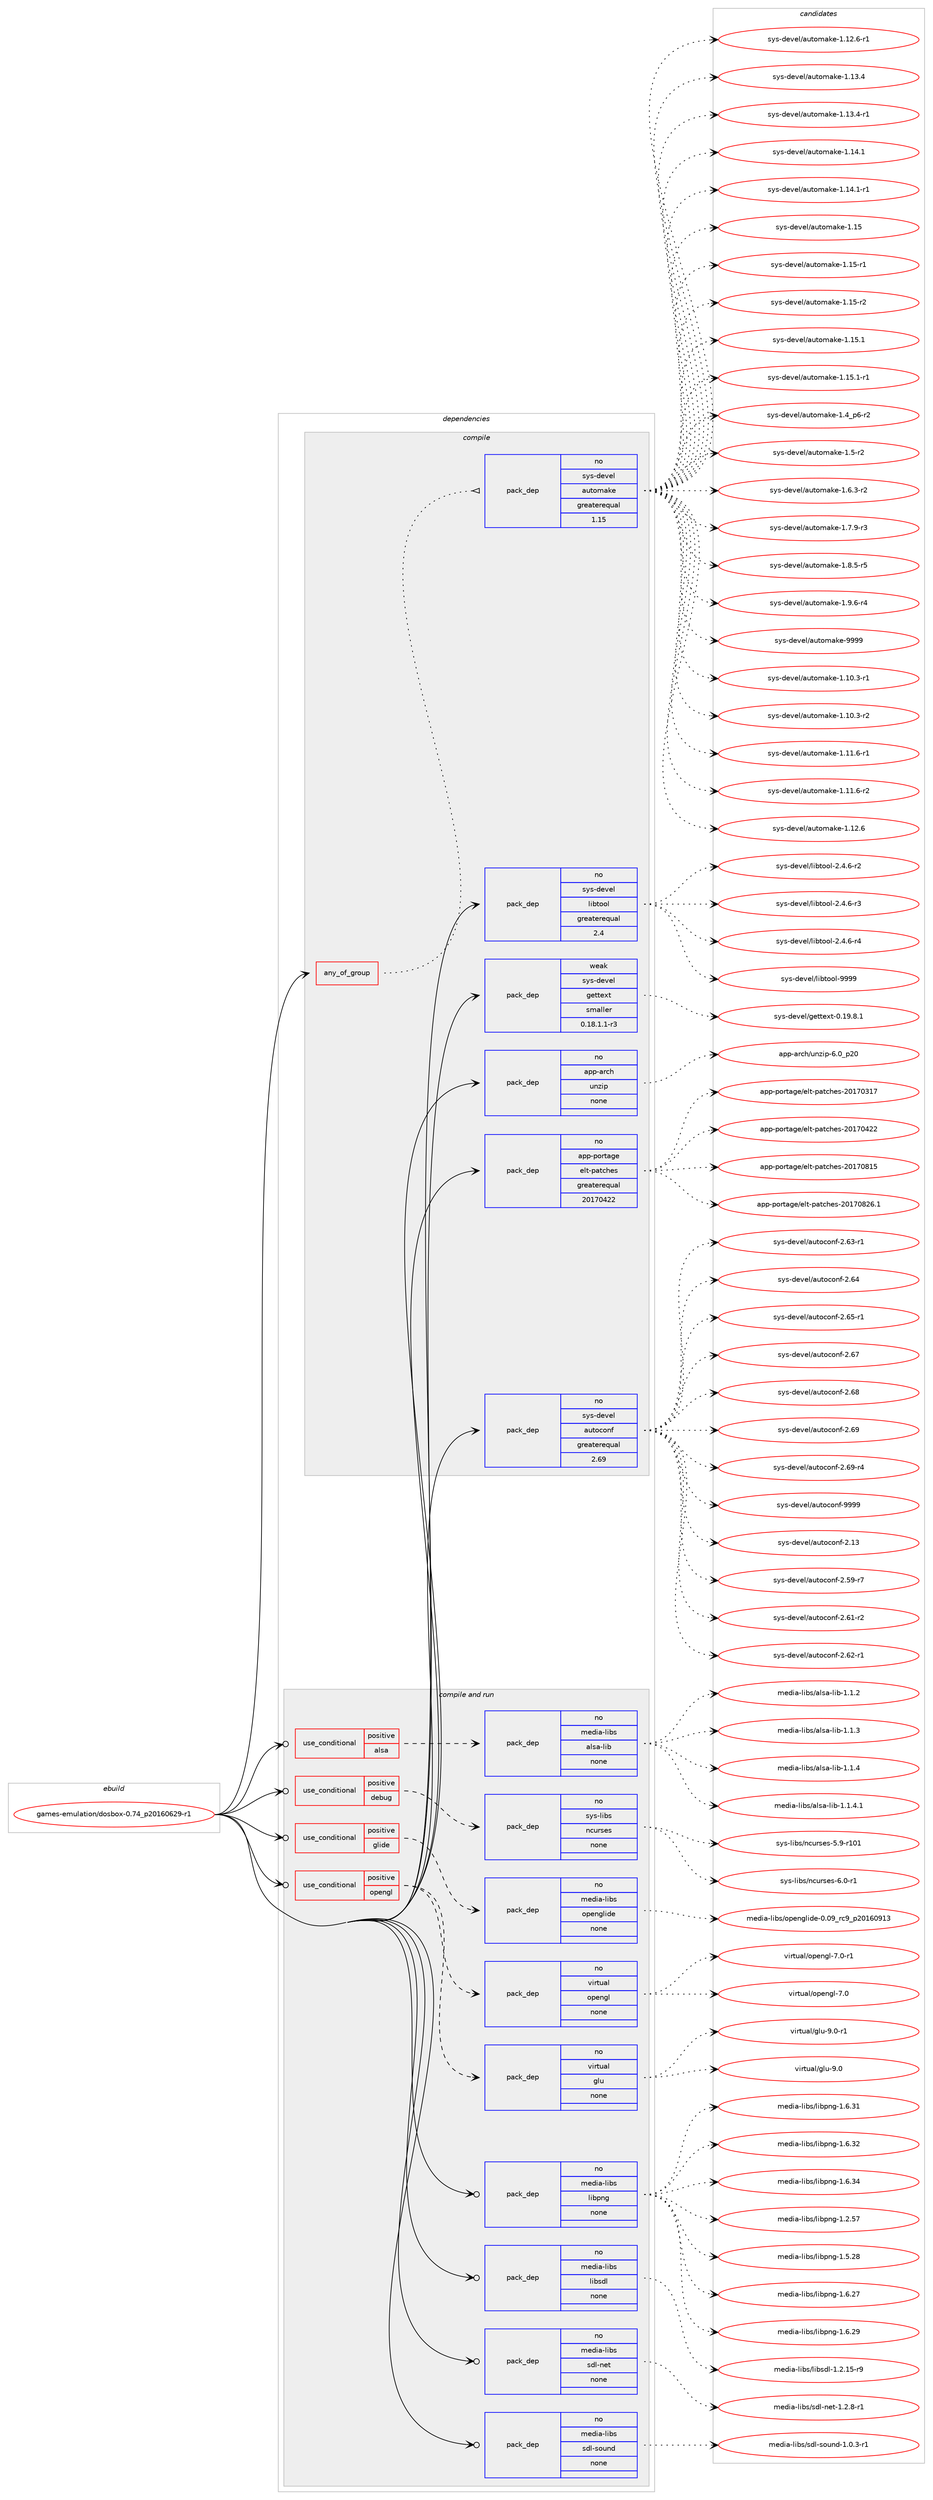 digraph prolog {

# *************
# Graph options
# *************

newrank=true;
concentrate=true;
compound=true;
graph [rankdir=LR,fontname=Helvetica,fontsize=10,ranksep=1.5];#, ranksep=2.5, nodesep=0.2];
edge  [arrowhead=vee];
node  [fontname=Helvetica,fontsize=10];

# **********
# The ebuild
# **********

subgraph cluster_leftcol {
color=gray;
rank=same;
label=<<i>ebuild</i>>;
id [label="games-emulation/dosbox-0.74_p20160629-r1", color=red, width=4, href="../games-emulation/dosbox-0.74_p20160629-r1.svg"];
}

# ****************
# The dependencies
# ****************

subgraph cluster_midcol {
color=gray;
label=<<i>dependencies</i>>;
subgraph cluster_compile {
fillcolor="#eeeeee";
style=filled;
label=<<i>compile</i>>;
subgraph any4406 {
dependency296284 [label=<<TABLE BORDER="0" CELLBORDER="1" CELLSPACING="0" CELLPADDING="4"><TR><TD CELLPADDING="10">any_of_group</TD></TR></TABLE>>, shape=none, color=red];subgraph pack211902 {
dependency296285 [label=<<TABLE BORDER="0" CELLBORDER="1" CELLSPACING="0" CELLPADDING="4" WIDTH="220"><TR><TD ROWSPAN="6" CELLPADDING="30">pack_dep</TD></TR><TR><TD WIDTH="110">no</TD></TR><TR><TD>sys-devel</TD></TR><TR><TD>automake</TD></TR><TR><TD>greaterequal</TD></TR><TR><TD>1.15</TD></TR></TABLE>>, shape=none, color=blue];
}
dependency296284:e -> dependency296285:w [weight=20,style="dotted",arrowhead="oinv"];
}
id:e -> dependency296284:w [weight=20,style="solid",arrowhead="vee"];
subgraph pack211903 {
dependency296286 [label=<<TABLE BORDER="0" CELLBORDER="1" CELLSPACING="0" CELLPADDING="4" WIDTH="220"><TR><TD ROWSPAN="6" CELLPADDING="30">pack_dep</TD></TR><TR><TD WIDTH="110">no</TD></TR><TR><TD>app-arch</TD></TR><TR><TD>unzip</TD></TR><TR><TD>none</TD></TR><TR><TD></TD></TR></TABLE>>, shape=none, color=blue];
}
id:e -> dependency296286:w [weight=20,style="solid",arrowhead="vee"];
subgraph pack211904 {
dependency296287 [label=<<TABLE BORDER="0" CELLBORDER="1" CELLSPACING="0" CELLPADDING="4" WIDTH="220"><TR><TD ROWSPAN="6" CELLPADDING="30">pack_dep</TD></TR><TR><TD WIDTH="110">no</TD></TR><TR><TD>app-portage</TD></TR><TR><TD>elt-patches</TD></TR><TR><TD>greaterequal</TD></TR><TR><TD>20170422</TD></TR></TABLE>>, shape=none, color=blue];
}
id:e -> dependency296287:w [weight=20,style="solid",arrowhead="vee"];
subgraph pack211905 {
dependency296288 [label=<<TABLE BORDER="0" CELLBORDER="1" CELLSPACING="0" CELLPADDING="4" WIDTH="220"><TR><TD ROWSPAN="6" CELLPADDING="30">pack_dep</TD></TR><TR><TD WIDTH="110">no</TD></TR><TR><TD>sys-devel</TD></TR><TR><TD>autoconf</TD></TR><TR><TD>greaterequal</TD></TR><TR><TD>2.69</TD></TR></TABLE>>, shape=none, color=blue];
}
id:e -> dependency296288:w [weight=20,style="solid",arrowhead="vee"];
subgraph pack211906 {
dependency296289 [label=<<TABLE BORDER="0" CELLBORDER="1" CELLSPACING="0" CELLPADDING="4" WIDTH="220"><TR><TD ROWSPAN="6" CELLPADDING="30">pack_dep</TD></TR><TR><TD WIDTH="110">no</TD></TR><TR><TD>sys-devel</TD></TR><TR><TD>libtool</TD></TR><TR><TD>greaterequal</TD></TR><TR><TD>2.4</TD></TR></TABLE>>, shape=none, color=blue];
}
id:e -> dependency296289:w [weight=20,style="solid",arrowhead="vee"];
subgraph pack211907 {
dependency296290 [label=<<TABLE BORDER="0" CELLBORDER="1" CELLSPACING="0" CELLPADDING="4" WIDTH="220"><TR><TD ROWSPAN="6" CELLPADDING="30">pack_dep</TD></TR><TR><TD WIDTH="110">weak</TD></TR><TR><TD>sys-devel</TD></TR><TR><TD>gettext</TD></TR><TR><TD>smaller</TD></TR><TR><TD>0.18.1.1-r3</TD></TR></TABLE>>, shape=none, color=blue];
}
id:e -> dependency296290:w [weight=20,style="solid",arrowhead="vee"];
}
subgraph cluster_compileandrun {
fillcolor="#eeeeee";
style=filled;
label=<<i>compile and run</i>>;
subgraph cond79923 {
dependency296291 [label=<<TABLE BORDER="0" CELLBORDER="1" CELLSPACING="0" CELLPADDING="4"><TR><TD ROWSPAN="3" CELLPADDING="10">use_conditional</TD></TR><TR><TD>positive</TD></TR><TR><TD>alsa</TD></TR></TABLE>>, shape=none, color=red];
subgraph pack211908 {
dependency296292 [label=<<TABLE BORDER="0" CELLBORDER="1" CELLSPACING="0" CELLPADDING="4" WIDTH="220"><TR><TD ROWSPAN="6" CELLPADDING="30">pack_dep</TD></TR><TR><TD WIDTH="110">no</TD></TR><TR><TD>media-libs</TD></TR><TR><TD>alsa-lib</TD></TR><TR><TD>none</TD></TR><TR><TD></TD></TR></TABLE>>, shape=none, color=blue];
}
dependency296291:e -> dependency296292:w [weight=20,style="dashed",arrowhead="vee"];
}
id:e -> dependency296291:w [weight=20,style="solid",arrowhead="odotvee"];
subgraph cond79924 {
dependency296293 [label=<<TABLE BORDER="0" CELLBORDER="1" CELLSPACING="0" CELLPADDING="4"><TR><TD ROWSPAN="3" CELLPADDING="10">use_conditional</TD></TR><TR><TD>positive</TD></TR><TR><TD>debug</TD></TR></TABLE>>, shape=none, color=red];
subgraph pack211909 {
dependency296294 [label=<<TABLE BORDER="0" CELLBORDER="1" CELLSPACING="0" CELLPADDING="4" WIDTH="220"><TR><TD ROWSPAN="6" CELLPADDING="30">pack_dep</TD></TR><TR><TD WIDTH="110">no</TD></TR><TR><TD>sys-libs</TD></TR><TR><TD>ncurses</TD></TR><TR><TD>none</TD></TR><TR><TD></TD></TR></TABLE>>, shape=none, color=blue];
}
dependency296293:e -> dependency296294:w [weight=20,style="dashed",arrowhead="vee"];
}
id:e -> dependency296293:w [weight=20,style="solid",arrowhead="odotvee"];
subgraph cond79925 {
dependency296295 [label=<<TABLE BORDER="0" CELLBORDER="1" CELLSPACING="0" CELLPADDING="4"><TR><TD ROWSPAN="3" CELLPADDING="10">use_conditional</TD></TR><TR><TD>positive</TD></TR><TR><TD>glide</TD></TR></TABLE>>, shape=none, color=red];
subgraph pack211910 {
dependency296296 [label=<<TABLE BORDER="0" CELLBORDER="1" CELLSPACING="0" CELLPADDING="4" WIDTH="220"><TR><TD ROWSPAN="6" CELLPADDING="30">pack_dep</TD></TR><TR><TD WIDTH="110">no</TD></TR><TR><TD>media-libs</TD></TR><TR><TD>openglide</TD></TR><TR><TD>none</TD></TR><TR><TD></TD></TR></TABLE>>, shape=none, color=blue];
}
dependency296295:e -> dependency296296:w [weight=20,style="dashed",arrowhead="vee"];
}
id:e -> dependency296295:w [weight=20,style="solid",arrowhead="odotvee"];
subgraph cond79926 {
dependency296297 [label=<<TABLE BORDER="0" CELLBORDER="1" CELLSPACING="0" CELLPADDING="4"><TR><TD ROWSPAN="3" CELLPADDING="10">use_conditional</TD></TR><TR><TD>positive</TD></TR><TR><TD>opengl</TD></TR></TABLE>>, shape=none, color=red];
subgraph pack211911 {
dependency296298 [label=<<TABLE BORDER="0" CELLBORDER="1" CELLSPACING="0" CELLPADDING="4" WIDTH="220"><TR><TD ROWSPAN="6" CELLPADDING="30">pack_dep</TD></TR><TR><TD WIDTH="110">no</TD></TR><TR><TD>virtual</TD></TR><TR><TD>glu</TD></TR><TR><TD>none</TD></TR><TR><TD></TD></TR></TABLE>>, shape=none, color=blue];
}
dependency296297:e -> dependency296298:w [weight=20,style="dashed",arrowhead="vee"];
subgraph pack211912 {
dependency296299 [label=<<TABLE BORDER="0" CELLBORDER="1" CELLSPACING="0" CELLPADDING="4" WIDTH="220"><TR><TD ROWSPAN="6" CELLPADDING="30">pack_dep</TD></TR><TR><TD WIDTH="110">no</TD></TR><TR><TD>virtual</TD></TR><TR><TD>opengl</TD></TR><TR><TD>none</TD></TR><TR><TD></TD></TR></TABLE>>, shape=none, color=blue];
}
dependency296297:e -> dependency296299:w [weight=20,style="dashed",arrowhead="vee"];
}
id:e -> dependency296297:w [weight=20,style="solid",arrowhead="odotvee"];
subgraph pack211913 {
dependency296300 [label=<<TABLE BORDER="0" CELLBORDER="1" CELLSPACING="0" CELLPADDING="4" WIDTH="220"><TR><TD ROWSPAN="6" CELLPADDING="30">pack_dep</TD></TR><TR><TD WIDTH="110">no</TD></TR><TR><TD>media-libs</TD></TR><TR><TD>libpng</TD></TR><TR><TD>none</TD></TR><TR><TD></TD></TR></TABLE>>, shape=none, color=blue];
}
id:e -> dependency296300:w [weight=20,style="solid",arrowhead="odotvee"];
subgraph pack211914 {
dependency296301 [label=<<TABLE BORDER="0" CELLBORDER="1" CELLSPACING="0" CELLPADDING="4" WIDTH="220"><TR><TD ROWSPAN="6" CELLPADDING="30">pack_dep</TD></TR><TR><TD WIDTH="110">no</TD></TR><TR><TD>media-libs</TD></TR><TR><TD>libsdl</TD></TR><TR><TD>none</TD></TR><TR><TD></TD></TR></TABLE>>, shape=none, color=blue];
}
id:e -> dependency296301:w [weight=20,style="solid",arrowhead="odotvee"];
subgraph pack211915 {
dependency296302 [label=<<TABLE BORDER="0" CELLBORDER="1" CELLSPACING="0" CELLPADDING="4" WIDTH="220"><TR><TD ROWSPAN="6" CELLPADDING="30">pack_dep</TD></TR><TR><TD WIDTH="110">no</TD></TR><TR><TD>media-libs</TD></TR><TR><TD>sdl-net</TD></TR><TR><TD>none</TD></TR><TR><TD></TD></TR></TABLE>>, shape=none, color=blue];
}
id:e -> dependency296302:w [weight=20,style="solid",arrowhead="odotvee"];
subgraph pack211916 {
dependency296303 [label=<<TABLE BORDER="0" CELLBORDER="1" CELLSPACING="0" CELLPADDING="4" WIDTH="220"><TR><TD ROWSPAN="6" CELLPADDING="30">pack_dep</TD></TR><TR><TD WIDTH="110">no</TD></TR><TR><TD>media-libs</TD></TR><TR><TD>sdl-sound</TD></TR><TR><TD>none</TD></TR><TR><TD></TD></TR></TABLE>>, shape=none, color=blue];
}
id:e -> dependency296303:w [weight=20,style="solid",arrowhead="odotvee"];
}
subgraph cluster_run {
fillcolor="#eeeeee";
style=filled;
label=<<i>run</i>>;
}
}

# **************
# The candidates
# **************

subgraph cluster_choices {
rank=same;
color=gray;
label=<<i>candidates</i>>;

subgraph choice211902 {
color=black;
nodesep=1;
choice11512111545100101118101108479711711611110997107101454946494846514511449 [label="sys-devel/automake-1.10.3-r1", color=red, width=4,href="../sys-devel/automake-1.10.3-r1.svg"];
choice11512111545100101118101108479711711611110997107101454946494846514511450 [label="sys-devel/automake-1.10.3-r2", color=red, width=4,href="../sys-devel/automake-1.10.3-r2.svg"];
choice11512111545100101118101108479711711611110997107101454946494946544511449 [label="sys-devel/automake-1.11.6-r1", color=red, width=4,href="../sys-devel/automake-1.11.6-r1.svg"];
choice11512111545100101118101108479711711611110997107101454946494946544511450 [label="sys-devel/automake-1.11.6-r2", color=red, width=4,href="../sys-devel/automake-1.11.6-r2.svg"];
choice1151211154510010111810110847971171161111099710710145494649504654 [label="sys-devel/automake-1.12.6", color=red, width=4,href="../sys-devel/automake-1.12.6.svg"];
choice11512111545100101118101108479711711611110997107101454946495046544511449 [label="sys-devel/automake-1.12.6-r1", color=red, width=4,href="../sys-devel/automake-1.12.6-r1.svg"];
choice1151211154510010111810110847971171161111099710710145494649514652 [label="sys-devel/automake-1.13.4", color=red, width=4,href="../sys-devel/automake-1.13.4.svg"];
choice11512111545100101118101108479711711611110997107101454946495146524511449 [label="sys-devel/automake-1.13.4-r1", color=red, width=4,href="../sys-devel/automake-1.13.4-r1.svg"];
choice1151211154510010111810110847971171161111099710710145494649524649 [label="sys-devel/automake-1.14.1", color=red, width=4,href="../sys-devel/automake-1.14.1.svg"];
choice11512111545100101118101108479711711611110997107101454946495246494511449 [label="sys-devel/automake-1.14.1-r1", color=red, width=4,href="../sys-devel/automake-1.14.1-r1.svg"];
choice115121115451001011181011084797117116111109971071014549464953 [label="sys-devel/automake-1.15", color=red, width=4,href="../sys-devel/automake-1.15.svg"];
choice1151211154510010111810110847971171161111099710710145494649534511449 [label="sys-devel/automake-1.15-r1", color=red, width=4,href="../sys-devel/automake-1.15-r1.svg"];
choice1151211154510010111810110847971171161111099710710145494649534511450 [label="sys-devel/automake-1.15-r2", color=red, width=4,href="../sys-devel/automake-1.15-r2.svg"];
choice1151211154510010111810110847971171161111099710710145494649534649 [label="sys-devel/automake-1.15.1", color=red, width=4,href="../sys-devel/automake-1.15.1.svg"];
choice11512111545100101118101108479711711611110997107101454946495346494511449 [label="sys-devel/automake-1.15.1-r1", color=red, width=4,href="../sys-devel/automake-1.15.1-r1.svg"];
choice115121115451001011181011084797117116111109971071014549465295112544511450 [label="sys-devel/automake-1.4_p6-r2", color=red, width=4,href="../sys-devel/automake-1.4_p6-r2.svg"];
choice11512111545100101118101108479711711611110997107101454946534511450 [label="sys-devel/automake-1.5-r2", color=red, width=4,href="../sys-devel/automake-1.5-r2.svg"];
choice115121115451001011181011084797117116111109971071014549465446514511450 [label="sys-devel/automake-1.6.3-r2", color=red, width=4,href="../sys-devel/automake-1.6.3-r2.svg"];
choice115121115451001011181011084797117116111109971071014549465546574511451 [label="sys-devel/automake-1.7.9-r3", color=red, width=4,href="../sys-devel/automake-1.7.9-r3.svg"];
choice115121115451001011181011084797117116111109971071014549465646534511453 [label="sys-devel/automake-1.8.5-r5", color=red, width=4,href="../sys-devel/automake-1.8.5-r5.svg"];
choice115121115451001011181011084797117116111109971071014549465746544511452 [label="sys-devel/automake-1.9.6-r4", color=red, width=4,href="../sys-devel/automake-1.9.6-r4.svg"];
choice115121115451001011181011084797117116111109971071014557575757 [label="sys-devel/automake-9999", color=red, width=4,href="../sys-devel/automake-9999.svg"];
dependency296285:e -> choice11512111545100101118101108479711711611110997107101454946494846514511449:w [style=dotted,weight="100"];
dependency296285:e -> choice11512111545100101118101108479711711611110997107101454946494846514511450:w [style=dotted,weight="100"];
dependency296285:e -> choice11512111545100101118101108479711711611110997107101454946494946544511449:w [style=dotted,weight="100"];
dependency296285:e -> choice11512111545100101118101108479711711611110997107101454946494946544511450:w [style=dotted,weight="100"];
dependency296285:e -> choice1151211154510010111810110847971171161111099710710145494649504654:w [style=dotted,weight="100"];
dependency296285:e -> choice11512111545100101118101108479711711611110997107101454946495046544511449:w [style=dotted,weight="100"];
dependency296285:e -> choice1151211154510010111810110847971171161111099710710145494649514652:w [style=dotted,weight="100"];
dependency296285:e -> choice11512111545100101118101108479711711611110997107101454946495146524511449:w [style=dotted,weight="100"];
dependency296285:e -> choice1151211154510010111810110847971171161111099710710145494649524649:w [style=dotted,weight="100"];
dependency296285:e -> choice11512111545100101118101108479711711611110997107101454946495246494511449:w [style=dotted,weight="100"];
dependency296285:e -> choice115121115451001011181011084797117116111109971071014549464953:w [style=dotted,weight="100"];
dependency296285:e -> choice1151211154510010111810110847971171161111099710710145494649534511449:w [style=dotted,weight="100"];
dependency296285:e -> choice1151211154510010111810110847971171161111099710710145494649534511450:w [style=dotted,weight="100"];
dependency296285:e -> choice1151211154510010111810110847971171161111099710710145494649534649:w [style=dotted,weight="100"];
dependency296285:e -> choice11512111545100101118101108479711711611110997107101454946495346494511449:w [style=dotted,weight="100"];
dependency296285:e -> choice115121115451001011181011084797117116111109971071014549465295112544511450:w [style=dotted,weight="100"];
dependency296285:e -> choice11512111545100101118101108479711711611110997107101454946534511450:w [style=dotted,weight="100"];
dependency296285:e -> choice115121115451001011181011084797117116111109971071014549465446514511450:w [style=dotted,weight="100"];
dependency296285:e -> choice115121115451001011181011084797117116111109971071014549465546574511451:w [style=dotted,weight="100"];
dependency296285:e -> choice115121115451001011181011084797117116111109971071014549465646534511453:w [style=dotted,weight="100"];
dependency296285:e -> choice115121115451001011181011084797117116111109971071014549465746544511452:w [style=dotted,weight="100"];
dependency296285:e -> choice115121115451001011181011084797117116111109971071014557575757:w [style=dotted,weight="100"];
}
subgraph choice211903 {
color=black;
nodesep=1;
choice971121124597114991044711711012210511245544648951125048 [label="app-arch/unzip-6.0_p20", color=red, width=4,href="../app-arch/unzip-6.0_p20.svg"];
dependency296286:e -> choice971121124597114991044711711012210511245544648951125048:w [style=dotted,weight="100"];
}
subgraph choice211904 {
color=black;
nodesep=1;
choice97112112451121111141169710310147101108116451129711699104101115455048495548514955 [label="app-portage/elt-patches-20170317", color=red, width=4,href="../app-portage/elt-patches-20170317.svg"];
choice97112112451121111141169710310147101108116451129711699104101115455048495548525050 [label="app-portage/elt-patches-20170422", color=red, width=4,href="../app-portage/elt-patches-20170422.svg"];
choice97112112451121111141169710310147101108116451129711699104101115455048495548564953 [label="app-portage/elt-patches-20170815", color=red, width=4,href="../app-portage/elt-patches-20170815.svg"];
choice971121124511211111411697103101471011081164511297116991041011154550484955485650544649 [label="app-portage/elt-patches-20170826.1", color=red, width=4,href="../app-portage/elt-patches-20170826.1.svg"];
dependency296287:e -> choice97112112451121111141169710310147101108116451129711699104101115455048495548514955:w [style=dotted,weight="100"];
dependency296287:e -> choice97112112451121111141169710310147101108116451129711699104101115455048495548525050:w [style=dotted,weight="100"];
dependency296287:e -> choice97112112451121111141169710310147101108116451129711699104101115455048495548564953:w [style=dotted,weight="100"];
dependency296287:e -> choice971121124511211111411697103101471011081164511297116991041011154550484955485650544649:w [style=dotted,weight="100"];
}
subgraph choice211905 {
color=black;
nodesep=1;
choice115121115451001011181011084797117116111991111101024550464951 [label="sys-devel/autoconf-2.13", color=red, width=4,href="../sys-devel/autoconf-2.13.svg"];
choice1151211154510010111810110847971171161119911111010245504653574511455 [label="sys-devel/autoconf-2.59-r7", color=red, width=4,href="../sys-devel/autoconf-2.59-r7.svg"];
choice1151211154510010111810110847971171161119911111010245504654494511450 [label="sys-devel/autoconf-2.61-r2", color=red, width=4,href="../sys-devel/autoconf-2.61-r2.svg"];
choice1151211154510010111810110847971171161119911111010245504654504511449 [label="sys-devel/autoconf-2.62-r1", color=red, width=4,href="../sys-devel/autoconf-2.62-r1.svg"];
choice1151211154510010111810110847971171161119911111010245504654514511449 [label="sys-devel/autoconf-2.63-r1", color=red, width=4,href="../sys-devel/autoconf-2.63-r1.svg"];
choice115121115451001011181011084797117116111991111101024550465452 [label="sys-devel/autoconf-2.64", color=red, width=4,href="../sys-devel/autoconf-2.64.svg"];
choice1151211154510010111810110847971171161119911111010245504654534511449 [label="sys-devel/autoconf-2.65-r1", color=red, width=4,href="../sys-devel/autoconf-2.65-r1.svg"];
choice115121115451001011181011084797117116111991111101024550465455 [label="sys-devel/autoconf-2.67", color=red, width=4,href="../sys-devel/autoconf-2.67.svg"];
choice115121115451001011181011084797117116111991111101024550465456 [label="sys-devel/autoconf-2.68", color=red, width=4,href="../sys-devel/autoconf-2.68.svg"];
choice115121115451001011181011084797117116111991111101024550465457 [label="sys-devel/autoconf-2.69", color=red, width=4,href="../sys-devel/autoconf-2.69.svg"];
choice1151211154510010111810110847971171161119911111010245504654574511452 [label="sys-devel/autoconf-2.69-r4", color=red, width=4,href="../sys-devel/autoconf-2.69-r4.svg"];
choice115121115451001011181011084797117116111991111101024557575757 [label="sys-devel/autoconf-9999", color=red, width=4,href="../sys-devel/autoconf-9999.svg"];
dependency296288:e -> choice115121115451001011181011084797117116111991111101024550464951:w [style=dotted,weight="100"];
dependency296288:e -> choice1151211154510010111810110847971171161119911111010245504653574511455:w [style=dotted,weight="100"];
dependency296288:e -> choice1151211154510010111810110847971171161119911111010245504654494511450:w [style=dotted,weight="100"];
dependency296288:e -> choice1151211154510010111810110847971171161119911111010245504654504511449:w [style=dotted,weight="100"];
dependency296288:e -> choice1151211154510010111810110847971171161119911111010245504654514511449:w [style=dotted,weight="100"];
dependency296288:e -> choice115121115451001011181011084797117116111991111101024550465452:w [style=dotted,weight="100"];
dependency296288:e -> choice1151211154510010111810110847971171161119911111010245504654534511449:w [style=dotted,weight="100"];
dependency296288:e -> choice115121115451001011181011084797117116111991111101024550465455:w [style=dotted,weight="100"];
dependency296288:e -> choice115121115451001011181011084797117116111991111101024550465456:w [style=dotted,weight="100"];
dependency296288:e -> choice115121115451001011181011084797117116111991111101024550465457:w [style=dotted,weight="100"];
dependency296288:e -> choice1151211154510010111810110847971171161119911111010245504654574511452:w [style=dotted,weight="100"];
dependency296288:e -> choice115121115451001011181011084797117116111991111101024557575757:w [style=dotted,weight="100"];
}
subgraph choice211906 {
color=black;
nodesep=1;
choice1151211154510010111810110847108105981161111111084550465246544511450 [label="sys-devel/libtool-2.4.6-r2", color=red, width=4,href="../sys-devel/libtool-2.4.6-r2.svg"];
choice1151211154510010111810110847108105981161111111084550465246544511451 [label="sys-devel/libtool-2.4.6-r3", color=red, width=4,href="../sys-devel/libtool-2.4.6-r3.svg"];
choice1151211154510010111810110847108105981161111111084550465246544511452 [label="sys-devel/libtool-2.4.6-r4", color=red, width=4,href="../sys-devel/libtool-2.4.6-r4.svg"];
choice1151211154510010111810110847108105981161111111084557575757 [label="sys-devel/libtool-9999", color=red, width=4,href="../sys-devel/libtool-9999.svg"];
dependency296289:e -> choice1151211154510010111810110847108105981161111111084550465246544511450:w [style=dotted,weight="100"];
dependency296289:e -> choice1151211154510010111810110847108105981161111111084550465246544511451:w [style=dotted,weight="100"];
dependency296289:e -> choice1151211154510010111810110847108105981161111111084550465246544511452:w [style=dotted,weight="100"];
dependency296289:e -> choice1151211154510010111810110847108105981161111111084557575757:w [style=dotted,weight="100"];
}
subgraph choice211907 {
color=black;
nodesep=1;
choice1151211154510010111810110847103101116116101120116454846495746564649 [label="sys-devel/gettext-0.19.8.1", color=red, width=4,href="../sys-devel/gettext-0.19.8.1.svg"];
dependency296290:e -> choice1151211154510010111810110847103101116116101120116454846495746564649:w [style=dotted,weight="100"];
}
subgraph choice211908 {
color=black;
nodesep=1;
choice1091011001059745108105981154797108115974510810598454946494650 [label="media-libs/alsa-lib-1.1.2", color=red, width=4,href="../media-libs/alsa-lib-1.1.2.svg"];
choice1091011001059745108105981154797108115974510810598454946494651 [label="media-libs/alsa-lib-1.1.3", color=red, width=4,href="../media-libs/alsa-lib-1.1.3.svg"];
choice1091011001059745108105981154797108115974510810598454946494652 [label="media-libs/alsa-lib-1.1.4", color=red, width=4,href="../media-libs/alsa-lib-1.1.4.svg"];
choice10910110010597451081059811547971081159745108105984549464946524649 [label="media-libs/alsa-lib-1.1.4.1", color=red, width=4,href="../media-libs/alsa-lib-1.1.4.1.svg"];
dependency296292:e -> choice1091011001059745108105981154797108115974510810598454946494650:w [style=dotted,weight="100"];
dependency296292:e -> choice1091011001059745108105981154797108115974510810598454946494651:w [style=dotted,weight="100"];
dependency296292:e -> choice1091011001059745108105981154797108115974510810598454946494652:w [style=dotted,weight="100"];
dependency296292:e -> choice10910110010597451081059811547971081159745108105984549464946524649:w [style=dotted,weight="100"];
}
subgraph choice211909 {
color=black;
nodesep=1;
choice115121115451081059811547110991171141151011154553465745114494849 [label="sys-libs/ncurses-5.9-r101", color=red, width=4,href="../sys-libs/ncurses-5.9-r101.svg"];
choice11512111545108105981154711099117114115101115455446484511449 [label="sys-libs/ncurses-6.0-r1", color=red, width=4,href="../sys-libs/ncurses-6.0-r1.svg"];
dependency296294:e -> choice115121115451081059811547110991171141151011154553465745114494849:w [style=dotted,weight="100"];
dependency296294:e -> choice11512111545108105981154711099117114115101115455446484511449:w [style=dotted,weight="100"];
}
subgraph choice211910 {
color=black;
nodesep=1;
choice109101100105974510810598115471111121011101031081051001014548464857951149957951125048495448574951 [label="media-libs/openglide-0.09_rc9_p20160913", color=red, width=4,href="../media-libs/openglide-0.09_rc9_p20160913.svg"];
dependency296296:e -> choice109101100105974510810598115471111121011101031081051001014548464857951149957951125048495448574951:w [style=dotted,weight="100"];
}
subgraph choice211911 {
color=black;
nodesep=1;
choice118105114116117971084710310811745574648 [label="virtual/glu-9.0", color=red, width=4,href="../virtual/glu-9.0.svg"];
choice1181051141161179710847103108117455746484511449 [label="virtual/glu-9.0-r1", color=red, width=4,href="../virtual/glu-9.0-r1.svg"];
dependency296298:e -> choice118105114116117971084710310811745574648:w [style=dotted,weight="100"];
dependency296298:e -> choice1181051141161179710847103108117455746484511449:w [style=dotted,weight="100"];
}
subgraph choice211912 {
color=black;
nodesep=1;
choice118105114116117971084711111210111010310845554648 [label="virtual/opengl-7.0", color=red, width=4,href="../virtual/opengl-7.0.svg"];
choice1181051141161179710847111112101110103108455546484511449 [label="virtual/opengl-7.0-r1", color=red, width=4,href="../virtual/opengl-7.0-r1.svg"];
dependency296299:e -> choice118105114116117971084711111210111010310845554648:w [style=dotted,weight="100"];
dependency296299:e -> choice1181051141161179710847111112101110103108455546484511449:w [style=dotted,weight="100"];
}
subgraph choice211913 {
color=black;
nodesep=1;
choice109101100105974510810598115471081059811211010345494650465355 [label="media-libs/libpng-1.2.57", color=red, width=4,href="../media-libs/libpng-1.2.57.svg"];
choice109101100105974510810598115471081059811211010345494653465056 [label="media-libs/libpng-1.5.28", color=red, width=4,href="../media-libs/libpng-1.5.28.svg"];
choice109101100105974510810598115471081059811211010345494654465055 [label="media-libs/libpng-1.6.27", color=red, width=4,href="../media-libs/libpng-1.6.27.svg"];
choice109101100105974510810598115471081059811211010345494654465057 [label="media-libs/libpng-1.6.29", color=red, width=4,href="../media-libs/libpng-1.6.29.svg"];
choice109101100105974510810598115471081059811211010345494654465149 [label="media-libs/libpng-1.6.31", color=red, width=4,href="../media-libs/libpng-1.6.31.svg"];
choice109101100105974510810598115471081059811211010345494654465150 [label="media-libs/libpng-1.6.32", color=red, width=4,href="../media-libs/libpng-1.6.32.svg"];
choice109101100105974510810598115471081059811211010345494654465152 [label="media-libs/libpng-1.6.34", color=red, width=4,href="../media-libs/libpng-1.6.34.svg"];
dependency296300:e -> choice109101100105974510810598115471081059811211010345494650465355:w [style=dotted,weight="100"];
dependency296300:e -> choice109101100105974510810598115471081059811211010345494653465056:w [style=dotted,weight="100"];
dependency296300:e -> choice109101100105974510810598115471081059811211010345494654465055:w [style=dotted,weight="100"];
dependency296300:e -> choice109101100105974510810598115471081059811211010345494654465057:w [style=dotted,weight="100"];
dependency296300:e -> choice109101100105974510810598115471081059811211010345494654465149:w [style=dotted,weight="100"];
dependency296300:e -> choice109101100105974510810598115471081059811211010345494654465150:w [style=dotted,weight="100"];
dependency296300:e -> choice109101100105974510810598115471081059811211010345494654465152:w [style=dotted,weight="100"];
}
subgraph choice211914 {
color=black;
nodesep=1;
choice1091011001059745108105981154710810598115100108454946504649534511457 [label="media-libs/libsdl-1.2.15-r9", color=red, width=4,href="../media-libs/libsdl-1.2.15-r9.svg"];
dependency296301:e -> choice1091011001059745108105981154710810598115100108454946504649534511457:w [style=dotted,weight="100"];
}
subgraph choice211915 {
color=black;
nodesep=1;
choice10910110010597451081059811547115100108451101011164549465046564511449 [label="media-libs/sdl-net-1.2.8-r1", color=red, width=4,href="../media-libs/sdl-net-1.2.8-r1.svg"];
dependency296302:e -> choice10910110010597451081059811547115100108451101011164549465046564511449:w [style=dotted,weight="100"];
}
subgraph choice211916 {
color=black;
nodesep=1;
choice10910110010597451081059811547115100108451151111171101004549464846514511449 [label="media-libs/sdl-sound-1.0.3-r1", color=red, width=4,href="../media-libs/sdl-sound-1.0.3-r1.svg"];
dependency296303:e -> choice10910110010597451081059811547115100108451151111171101004549464846514511449:w [style=dotted,weight="100"];
}
}

}
